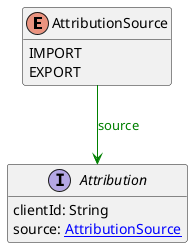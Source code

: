 @startuml

hide methods
enum AttributionSource {
    IMPORT
    EXPORT
}
interface Attribution [[Attribution.svg]]  {
    clientId: String
    source: [[AttributionSource.svg AttributionSource]]
}
AttributionSource --> Attribution #green;text:green : "source"
@enduml
